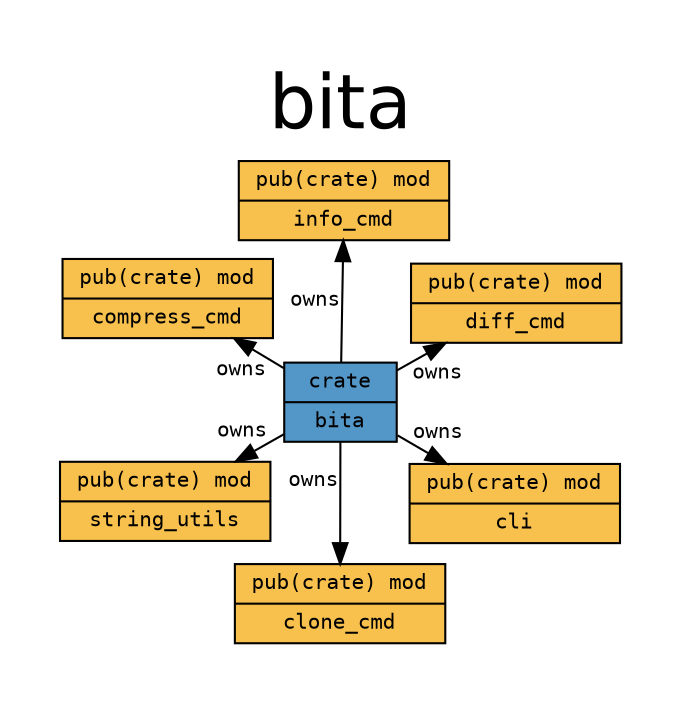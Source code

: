 digraph {

    graph [
        label="bita",
        labelloc=t,

        pad=0.4,

        // Consider rendering the graph using a different layout algorithm, such as:
        // [dot, neato, twopi, circo, fdp, sfdp]
        layout=neato,
        overlap=false,
        splines="line",
        rankdir=LR,

        fontname="Helvetica", 
        fontsize="36",
    ];

    node [
        fontname="monospace",
        fontsize="10",
        shape="record",
        style="filled",
    ];

    edge [
        fontname="monospace",
        fontsize="10",
    ];

    "bita" [label="crate|bita", fillcolor="#5397c8"]; // "crate" node
    "bita::cli" [label="pub(crate) mod|cli", fillcolor="#f8c04c"]; // "mod" node
    "bita::clone_cmd" [label="pub(crate) mod|clone_cmd", fillcolor="#f8c04c"]; // "mod" node
    "bita::compress_cmd" [label="pub(crate) mod|compress_cmd", fillcolor="#f8c04c"]; // "mod" node
    "bita::diff_cmd" [label="pub(crate) mod|diff_cmd", fillcolor="#f8c04c"]; // "mod" node
    "bita::info_cmd" [label="pub(crate) mod|info_cmd", fillcolor="#f8c04c"]; // "mod" node
    "bita::string_utils" [label="pub(crate) mod|string_utils", fillcolor="#f8c04c"]; // "mod" node

    "bita" -> "bita::cli" [label="owns", color="#000000", style="solid"] [constraint=true]; // "owns" edge
    "bita" -> "bita::clone_cmd" [label="owns", color="#000000", style="solid"] [constraint=true]; // "owns" edge
    "bita" -> "bita::compress_cmd" [label="owns", color="#000000", style="solid"] [constraint=true]; // "owns" edge
    "bita" -> "bita::diff_cmd" [label="owns", color="#000000", style="solid"] [constraint=true]; // "owns" edge
    "bita" -> "bita::info_cmd" [label="owns", color="#000000", style="solid"] [constraint=true]; // "owns" edge
    "bita" -> "bita::string_utils" [label="owns", color="#000000", style="solid"] [constraint=true]; // "owns" edge

}
